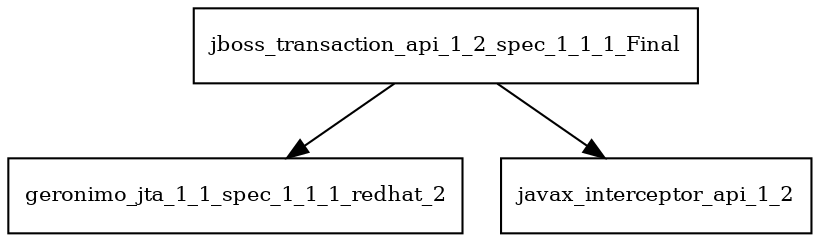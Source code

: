 digraph jboss_transaction_api_1_2_spec_1_1_1_Final_dependencies {
  node [shape = box, fontsize=10.0];
  jboss_transaction_api_1_2_spec_1_1_1_Final -> geronimo_jta_1_1_spec_1_1_1_redhat_2;
  jboss_transaction_api_1_2_spec_1_1_1_Final -> javax_interceptor_api_1_2;
}
